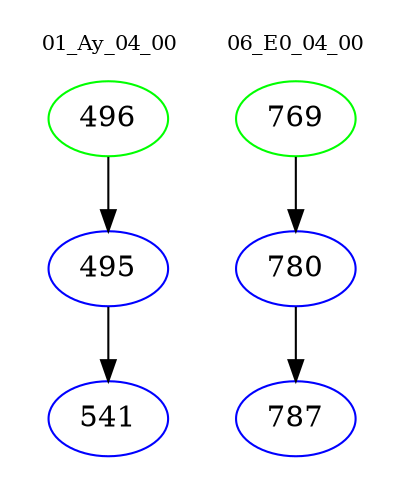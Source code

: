 digraph{
subgraph cluster_0 {
color = white
label = "01_Ay_04_00";
fontsize=10;
T0_496 [label="496", color="green"]
T0_496 -> T0_495 [color="black"]
T0_495 [label="495", color="blue"]
T0_495 -> T0_541 [color="black"]
T0_541 [label="541", color="blue"]
}
subgraph cluster_1 {
color = white
label = "06_E0_04_00";
fontsize=10;
T1_769 [label="769", color="green"]
T1_769 -> T1_780 [color="black"]
T1_780 [label="780", color="blue"]
T1_780 -> T1_787 [color="black"]
T1_787 [label="787", color="blue"]
}
}
